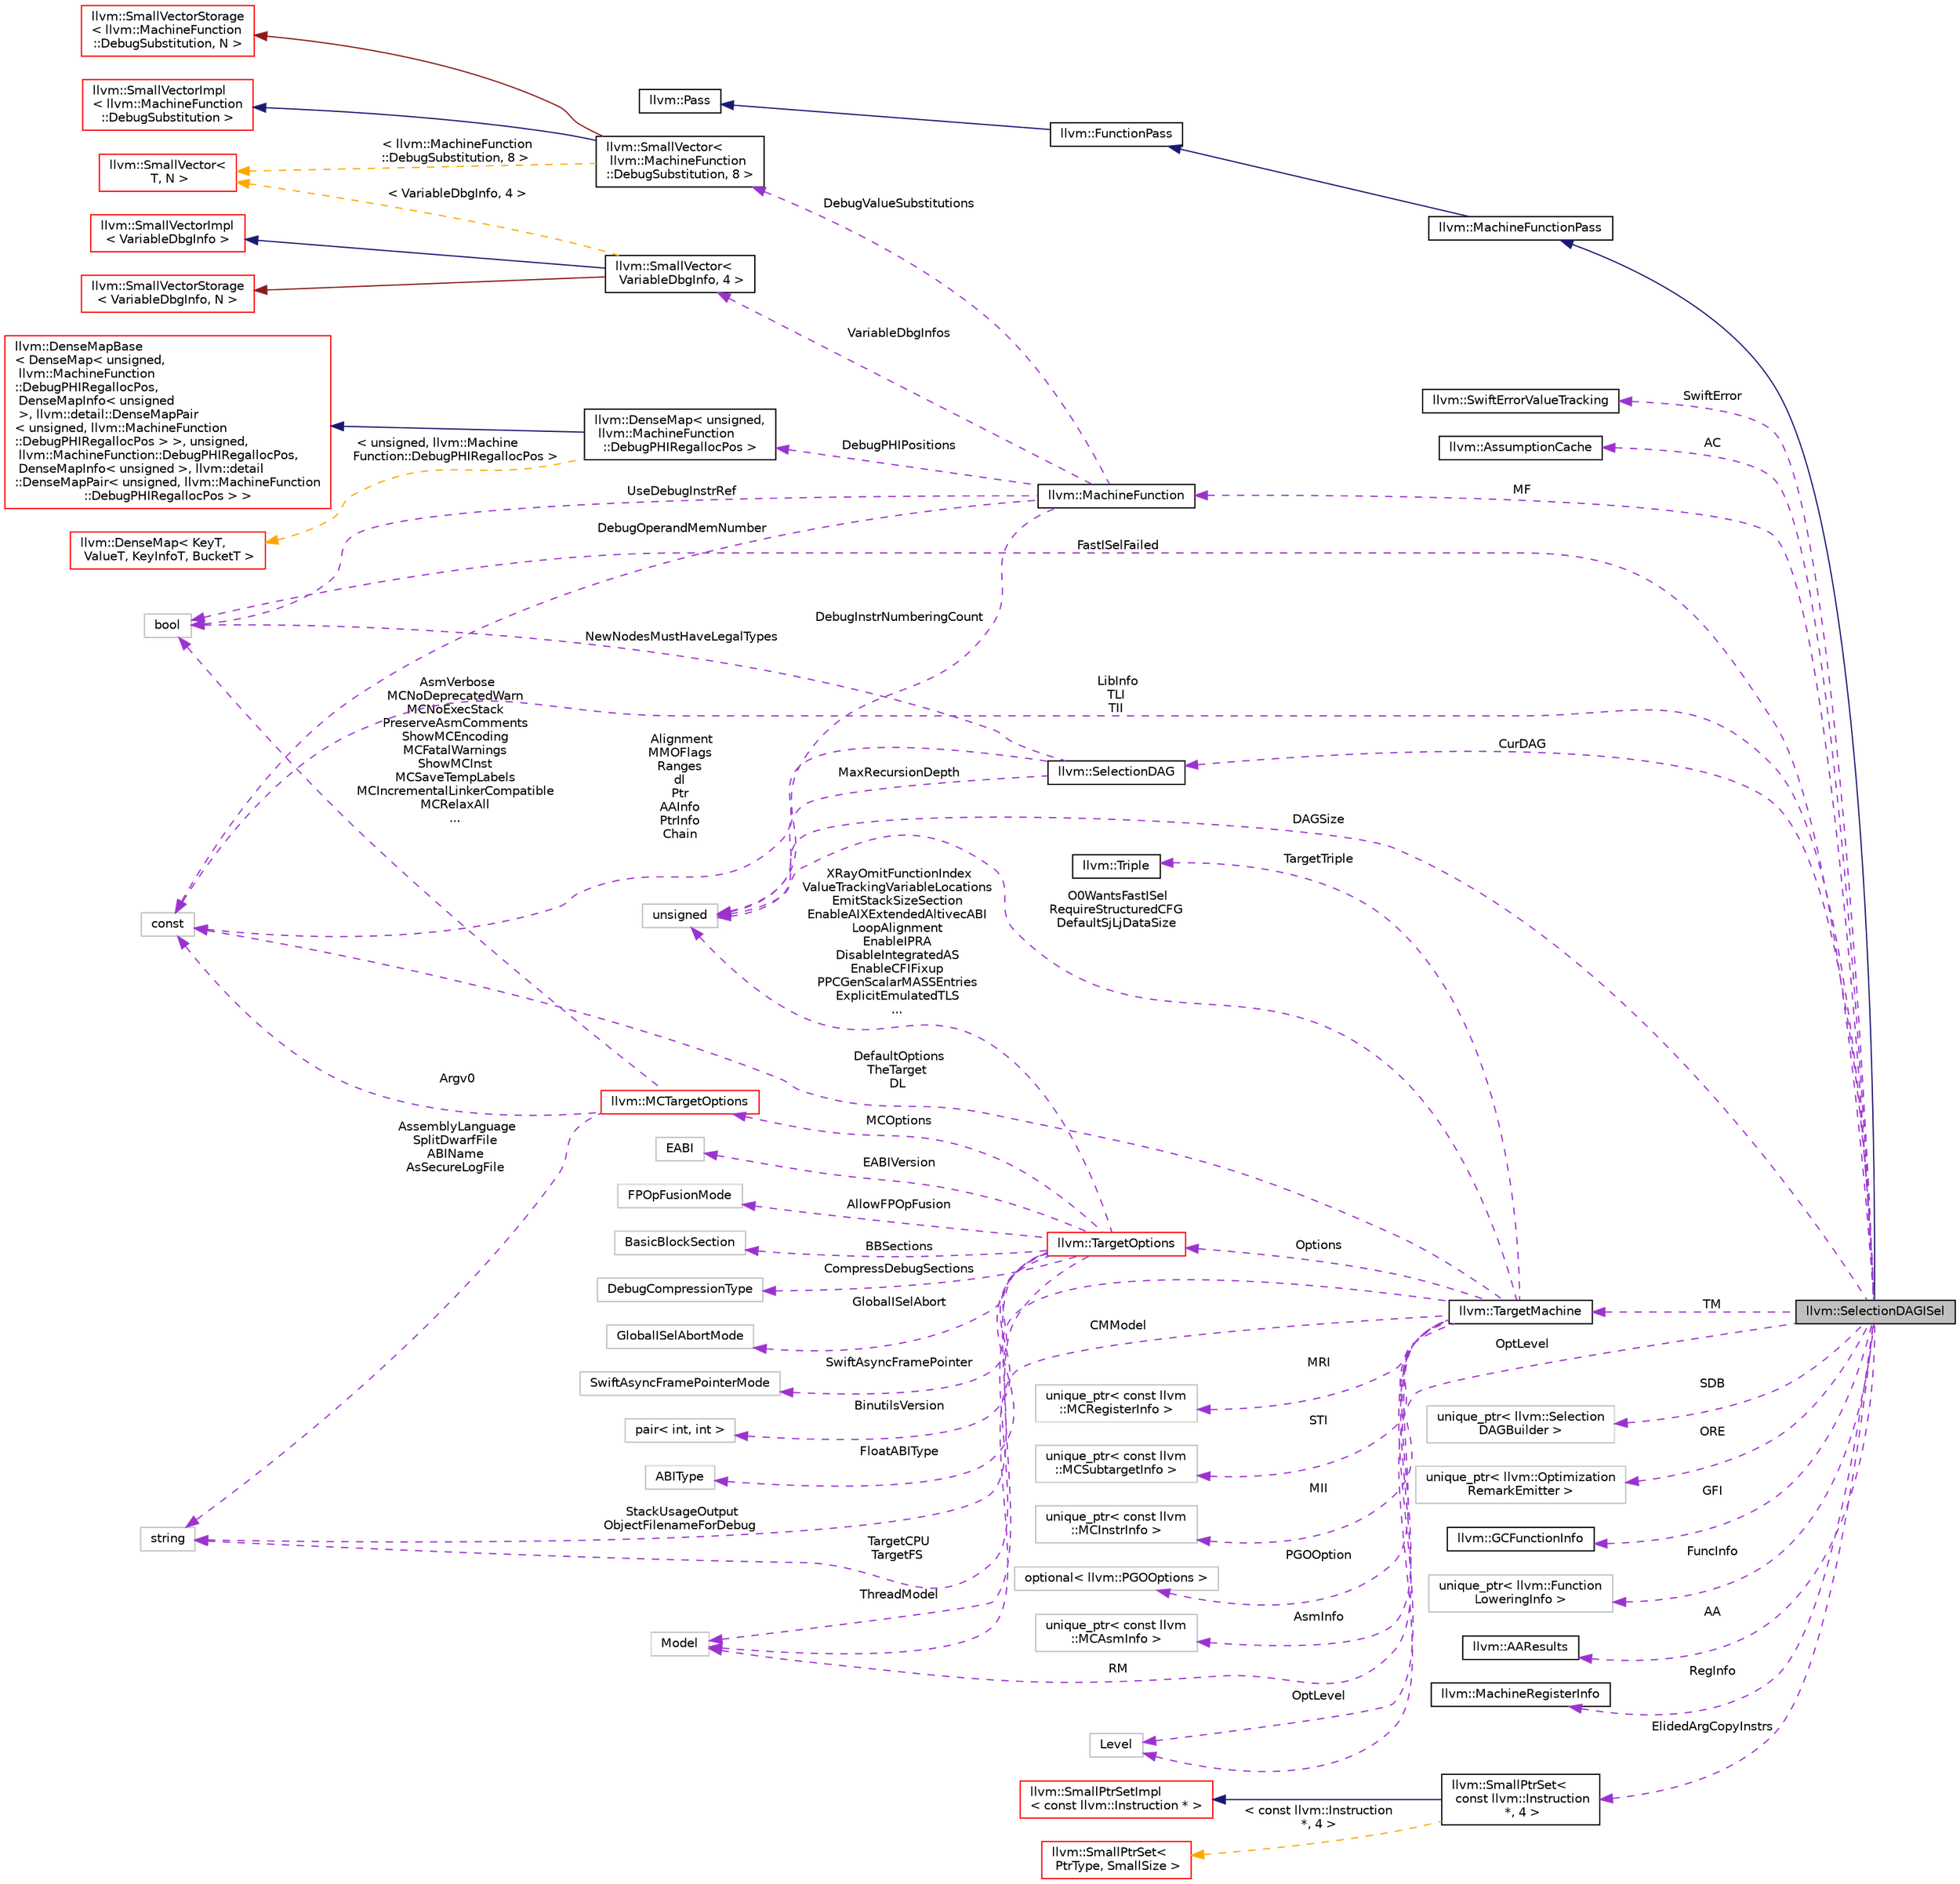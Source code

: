 digraph "llvm::SelectionDAGISel"
{
 // LATEX_PDF_SIZE
  bgcolor="transparent";
  edge [fontname="Helvetica",fontsize="10",labelfontname="Helvetica",labelfontsize="10"];
  node [fontname="Helvetica",fontsize="10",shape=record];
  rankdir="LR";
  Node1 [label="llvm::SelectionDAGISel",height=0.2,width=0.4,color="black", fillcolor="grey75", style="filled", fontcolor="black",tooltip="SelectionDAGISel - This is the common base class used for SelectionDAG-based pattern-matching instruc..."];
  Node2 -> Node1 [dir="back",color="midnightblue",fontsize="10",style="solid",fontname="Helvetica"];
  Node2 [label="llvm::MachineFunctionPass",height=0.2,width=0.4,color="black",URL="$classllvm_1_1MachineFunctionPass.html",tooltip="MachineFunctionPass - This class adapts the FunctionPass interface to allow convenient creation of pa..."];
  Node3 -> Node2 [dir="back",color="midnightblue",fontsize="10",style="solid",fontname="Helvetica"];
  Node3 [label="llvm::FunctionPass",height=0.2,width=0.4,color="black",URL="$classllvm_1_1FunctionPass.html",tooltip="FunctionPass class - This class is used to implement most global optimizations."];
  Node4 -> Node3 [dir="back",color="midnightblue",fontsize="10",style="solid",fontname="Helvetica"];
  Node4 [label="llvm::Pass",height=0.2,width=0.4,color="black",URL="$classllvm_1_1Pass.html",tooltip="Pass interface - Implemented by all 'passes'."];
  Node5 -> Node1 [dir="back",color="darkorchid3",fontsize="10",style="dashed",label=" SwiftError" ,fontname="Helvetica"];
  Node5 [label="llvm::SwiftErrorValueTracking",height=0.2,width=0.4,color="black",URL="$classllvm_1_1SwiftErrorValueTracking.html",tooltip=" "];
  Node6 -> Node1 [dir="back",color="darkorchid3",fontsize="10",style="dashed",label=" AC" ,fontname="Helvetica"];
  Node6 [label="llvm::AssumptionCache",height=0.2,width=0.4,color="black",URL="$classllvm_1_1AssumptionCache.html",tooltip="A cache of @llvm.assume calls within a function."];
  Node7 -> Node1 [dir="back",color="darkorchid3",fontsize="10",style="dashed",label=" MF" ,fontname="Helvetica"];
  Node7 [label="llvm::MachineFunction",height=0.2,width=0.4,color="black",URL="$classllvm_1_1MachineFunction.html",tooltip=" "];
  Node8 -> Node7 [dir="back",color="darkorchid3",fontsize="10",style="dashed",label=" DebugValueSubstitutions" ,fontname="Helvetica"];
  Node8 [label="llvm::SmallVector\<\l llvm::MachineFunction\l::DebugSubstitution, 8 \>",height=0.2,width=0.4,color="black",URL="$classllvm_1_1SmallVector.html",tooltip=" "];
  Node9 -> Node8 [dir="back",color="midnightblue",fontsize="10",style="solid",fontname="Helvetica"];
  Node9 [label="llvm::SmallVectorImpl\l\< llvm::MachineFunction\l::DebugSubstitution \>",height=0.2,width=0.4,color="red",URL="$classllvm_1_1SmallVectorImpl.html",tooltip=" "];
  Node11 -> Node8 [dir="back",color="firebrick4",fontsize="10",style="solid",fontname="Helvetica"];
  Node11 [label="llvm::SmallVectorStorage\l\< llvm::MachineFunction\l::DebugSubstitution, N \>",height=0.2,width=0.4,color="red",URL="$structllvm_1_1SmallVectorStorage.html",tooltip=" "];
  Node14 -> Node8 [dir="back",color="orange",fontsize="10",style="dashed",label=" \< llvm::MachineFunction\l::DebugSubstitution, 8 \>" ,fontname="Helvetica"];
  Node14 [label="llvm::SmallVector\<\l T, N \>",height=0.2,width=0.4,color="red",URL="$classllvm_1_1SmallVector.html",tooltip="This is a 'vector' (really, a variable-sized array), optimized for the case when the array is small."];
  Node16 -> Node7 [dir="back",color="darkorchid3",fontsize="10",style="dashed",label=" DebugPHIPositions" ,fontname="Helvetica"];
  Node16 [label="llvm::DenseMap\< unsigned,\l llvm::MachineFunction\l::DebugPHIRegallocPos \>",height=0.2,width=0.4,color="black",URL="$classllvm_1_1DenseMap.html",tooltip=" "];
  Node17 -> Node16 [dir="back",color="midnightblue",fontsize="10",style="solid",fontname="Helvetica"];
  Node17 [label="llvm::DenseMapBase\l\< DenseMap\< unsigned,\l llvm::MachineFunction\l::DebugPHIRegallocPos,\l DenseMapInfo\< unsigned\l \>, llvm::detail::DenseMapPair\l\< unsigned, llvm::MachineFunction\l::DebugPHIRegallocPos \> \>, unsigned,\l llvm::MachineFunction::DebugPHIRegallocPos,\l DenseMapInfo\< unsigned \>, llvm::detail\l::DenseMapPair\< unsigned, llvm::MachineFunction\l::DebugPHIRegallocPos \> \>",height=0.2,width=0.4,color="red",URL="$classllvm_1_1DenseMapBase.html",tooltip=" "];
  Node20 -> Node16 [dir="back",color="orange",fontsize="10",style="dashed",label=" \< unsigned, llvm::Machine\lFunction::DebugPHIRegallocPos \>" ,fontname="Helvetica"];
  Node20 [label="llvm::DenseMap\< KeyT,\l ValueT, KeyInfoT, BucketT \>",height=0.2,width=0.4,color="red",URL="$classllvm_1_1DenseMap.html",tooltip=" "];
  Node22 -> Node7 [dir="back",color="darkorchid3",fontsize="10",style="dashed",label=" UseDebugInstrRef" ,fontname="Helvetica"];
  Node22 [label="bool",height=0.2,width=0.4,color="grey75",tooltip=" "];
  Node23 -> Node7 [dir="back",color="darkorchid3",fontsize="10",style="dashed",label=" DebugOperandMemNumber" ,fontname="Helvetica"];
  Node23 [label="const",height=0.2,width=0.4,color="grey75",tooltip=" "];
  Node24 -> Node7 [dir="back",color="darkorchid3",fontsize="10",style="dashed",label=" DebugInstrNumberingCount" ,fontname="Helvetica"];
  Node24 [label="unsigned",height=0.2,width=0.4,color="grey75",tooltip=" "];
  Node25 -> Node7 [dir="back",color="darkorchid3",fontsize="10",style="dashed",label=" VariableDbgInfos" ,fontname="Helvetica"];
  Node25 [label="llvm::SmallVector\<\l VariableDbgInfo, 4 \>",height=0.2,width=0.4,color="black",URL="$classllvm_1_1SmallVector.html",tooltip=" "];
  Node26 -> Node25 [dir="back",color="midnightblue",fontsize="10",style="solid",fontname="Helvetica"];
  Node26 [label="llvm::SmallVectorImpl\l\< VariableDbgInfo \>",height=0.2,width=0.4,color="red",URL="$classllvm_1_1SmallVectorImpl.html",tooltip=" "];
  Node27 -> Node25 [dir="back",color="firebrick4",fontsize="10",style="solid",fontname="Helvetica"];
  Node27 [label="llvm::SmallVectorStorage\l\< VariableDbgInfo, N \>",height=0.2,width=0.4,color="red",URL="$structllvm_1_1SmallVectorStorage.html",tooltip=" "];
  Node14 -> Node25 [dir="back",color="orange",fontsize="10",style="dashed",label=" \< VariableDbgInfo, 4 \>" ,fontname="Helvetica"];
  Node28 -> Node1 [dir="back",color="darkorchid3",fontsize="10",style="dashed",label=" SDB" ,fontname="Helvetica"];
  Node28 [label="unique_ptr\< llvm::Selection\lDAGBuilder \>",height=0.2,width=0.4,color="grey75",tooltip=" "];
  Node29 -> Node1 [dir="back",color="darkorchid3",fontsize="10",style="dashed",label=" ORE" ,fontname="Helvetica"];
  Node29 [label="unique_ptr\< llvm::Optimization\lRemarkEmitter \>",height=0.2,width=0.4,color="grey75",tooltip=" "];
  Node30 -> Node1 [dir="back",color="darkorchid3",fontsize="10",style="dashed",label=" GFI" ,fontname="Helvetica"];
  Node30 [label="llvm::GCFunctionInfo",height=0.2,width=0.4,color="black",URL="$classllvm_1_1GCFunctionInfo.html",tooltip="Garbage collection metadata for a single function."];
  Node31 -> Node1 [dir="back",color="darkorchid3",fontsize="10",style="dashed",label=" CurDAG" ,fontname="Helvetica"];
  Node31 [label="llvm::SelectionDAG",height=0.2,width=0.4,color="black",URL="$classllvm_1_1SelectionDAG.html",tooltip="This is used to represent a portion of an LLVM function in a low-level Data Dependence DAG representa..."];
  Node22 -> Node31 [dir="back",color="darkorchid3",fontsize="10",style="dashed",label=" NewNodesMustHaveLegalTypes" ,fontname="Helvetica"];
  Node23 -> Node31 [dir="back",color="darkorchid3",fontsize="10",style="dashed",label=" Alignment\nMMOFlags\nRanges\ndl\nPtr\nAAInfo\nPtrInfo\nChain" ,fontname="Helvetica"];
  Node24 -> Node31 [dir="back",color="darkorchid3",fontsize="10",style="dashed",label=" MaxRecursionDepth" ,fontname="Helvetica"];
  Node32 -> Node1 [dir="back",color="darkorchid3",fontsize="10",style="dashed",label=" TM" ,fontname="Helvetica"];
  Node32 [label="llvm::TargetMachine",height=0.2,width=0.4,color="black",URL="$classllvm_1_1TargetMachine.html",tooltip="Primary interface to the complete machine description for the target machine."];
  Node33 -> Node32 [dir="back",color="darkorchid3",fontsize="10",style="dashed",label=" Options" ,fontname="Helvetica"];
  Node33 [label="llvm::TargetOptions",height=0.2,width=0.4,color="red",URL="$classllvm_1_1TargetOptions.html",tooltip=" "];
  Node34 -> Node33 [dir="back",color="darkorchid3",fontsize="10",style="dashed",label=" SwiftAsyncFramePointer" ,fontname="Helvetica"];
  Node34 [label="SwiftAsyncFramePointerMode",height=0.2,width=0.4,color="grey75",tooltip=" "];
  Node35 -> Node33 [dir="back",color="darkorchid3",fontsize="10",style="dashed",label=" BinutilsVersion" ,fontname="Helvetica"];
  Node35 [label="pair\< int, int \>",height=0.2,width=0.4,color="grey75",tooltip=" "];
  Node36 -> Node33 [dir="back",color="darkorchid3",fontsize="10",style="dashed",label=" FloatABIType" ,fontname="Helvetica"];
  Node36 [label="ABIType",height=0.2,width=0.4,color="grey75",tooltip=" "];
  Node37 -> Node33 [dir="back",color="darkorchid3",fontsize="10",style="dashed",label=" EABIVersion" ,fontname="Helvetica"];
  Node37 [label="EABI",height=0.2,width=0.4,color="grey75",tooltip=" "];
  Node38 -> Node33 [dir="back",color="darkorchid3",fontsize="10",style="dashed",label=" ThreadModel" ,fontname="Helvetica"];
  Node38 [label="Model",height=0.2,width=0.4,color="grey75",tooltip=" "];
  Node39 -> Node33 [dir="back",color="darkorchid3",fontsize="10",style="dashed",label=" AllowFPOpFusion" ,fontname="Helvetica"];
  Node39 [label="FPOpFusionMode",height=0.2,width=0.4,color="grey75",tooltip=" "];
  Node40 -> Node33 [dir="back",color="darkorchid3",fontsize="10",style="dashed",label=" BBSections" ,fontname="Helvetica"];
  Node40 [label="BasicBlockSection",height=0.2,width=0.4,color="grey75",tooltip=" "];
  Node41 -> Node33 [dir="back",color="darkorchid3",fontsize="10",style="dashed",label=" CompressDebugSections" ,fontname="Helvetica"];
  Node41 [label="DebugCompressionType",height=0.2,width=0.4,color="grey75",tooltip=" "];
  Node42 -> Node33 [dir="back",color="darkorchid3",fontsize="10",style="dashed",label=" MCOptions" ,fontname="Helvetica"];
  Node42 [label="llvm::MCTargetOptions",height=0.2,width=0.4,color="red",URL="$classllvm_1_1MCTargetOptions.html",tooltip=" "];
  Node49 -> Node42 [dir="back",color="darkorchid3",fontsize="10",style="dashed",label=" AssemblyLanguage\nSplitDwarfFile\nABIName\nAsSecureLogFile" ,fontname="Helvetica"];
  Node49 [label="string",height=0.2,width=0.4,color="grey75",tooltip=" "];
  Node22 -> Node42 [dir="back",color="darkorchid3",fontsize="10",style="dashed",label=" AsmVerbose\nMCNoDeprecatedWarn\nMCNoExecStack\nPreserveAsmComments\nShowMCEncoding\nMCFatalWarnings\nShowMCInst\nMCSaveTempLabels\nMCIncrementalLinkerCompatible\nMCRelaxAll\n..." ,fontname="Helvetica"];
  Node23 -> Node42 [dir="back",color="darkorchid3",fontsize="10",style="dashed",label=" Argv0" ,fontname="Helvetica"];
  Node50 -> Node33 [dir="back",color="darkorchid3",fontsize="10",style="dashed",label=" GlobalISelAbort" ,fontname="Helvetica"];
  Node50 [label="GlobalISelAbortMode",height=0.2,width=0.4,color="grey75",tooltip=" "];
  Node49 -> Node33 [dir="back",color="darkorchid3",fontsize="10",style="dashed",label=" StackUsageOutput\nObjectFilenameForDebug" ,fontname="Helvetica"];
  Node24 -> Node33 [dir="back",color="darkorchid3",fontsize="10",style="dashed",label=" XRayOmitFunctionIndex\nValueTrackingVariableLocations\nEmitStackSizeSection\nEnableAIXExtendedAltivecABI\nLoopAlignment\nEnableIPRA\nDisableIntegratedAS\nEnableCFIFixup\nPPCGenScalarMASSEntries\nExplicitEmulatedTLS\n..." ,fontname="Helvetica"];
  Node54 -> Node32 [dir="back",color="darkorchid3",fontsize="10",style="dashed",label=" MRI" ,fontname="Helvetica"];
  Node54 [label="unique_ptr\< const llvm\l::MCRegisterInfo \>",height=0.2,width=0.4,color="grey75",tooltip=" "];
  Node55 -> Node32 [dir="back",color="darkorchid3",fontsize="10",style="dashed",label=" STI" ,fontname="Helvetica"];
  Node55 [label="unique_ptr\< const llvm\l::MCSubtargetInfo \>",height=0.2,width=0.4,color="grey75",tooltip=" "];
  Node56 -> Node32 [dir="back",color="darkorchid3",fontsize="10",style="dashed",label=" MII" ,fontname="Helvetica"];
  Node56 [label="unique_ptr\< const llvm\l::MCInstrInfo \>",height=0.2,width=0.4,color="grey75",tooltip=" "];
  Node38 -> Node32 [dir="back",color="darkorchid3",fontsize="10",style="dashed",label=" RM" ,fontname="Helvetica"];
  Node57 -> Node32 [dir="back",color="darkorchid3",fontsize="10",style="dashed",label=" PGOOption" ,fontname="Helvetica"];
  Node57 [label="optional\< llvm::PGOOptions \>",height=0.2,width=0.4,color="grey75",tooltip=" "];
  Node58 -> Node32 [dir="back",color="darkorchid3",fontsize="10",style="dashed",label=" OptLevel" ,fontname="Helvetica"];
  Node58 [label="Level",height=0.2,width=0.4,color="grey75",tooltip=" "];
  Node49 -> Node32 [dir="back",color="darkorchid3",fontsize="10",style="dashed",label=" TargetCPU\nTargetFS" ,fontname="Helvetica"];
  Node59 -> Node32 [dir="back",color="darkorchid3",fontsize="10",style="dashed",label=" AsmInfo" ,fontname="Helvetica"];
  Node59 [label="unique_ptr\< const llvm\l::MCAsmInfo \>",height=0.2,width=0.4,color="grey75",tooltip=" "];
  Node38 -> Node32 [dir="back",color="darkorchid3",fontsize="10",style="dashed",label=" CMModel" ,fontname="Helvetica"];
  Node60 -> Node32 [dir="back",color="darkorchid3",fontsize="10",style="dashed",label=" TargetTriple" ,fontname="Helvetica"];
  Node60 [label="llvm::Triple",height=0.2,width=0.4,color="black",URL="$classllvm_1_1Triple.html",tooltip="Triple - Helper class for working with autoconf configuration names."];
  Node24 -> Node32 [dir="back",color="darkorchid3",fontsize="10",style="dashed",label=" O0WantsFastISel\nRequireStructuredCFG\nDefaultSjLjDataSize" ,fontname="Helvetica"];
  Node23 -> Node32 [dir="back",color="darkorchid3",fontsize="10",style="dashed",label=" DefaultOptions\nTheTarget\nDL" ,fontname="Helvetica"];
  Node61 -> Node1 [dir="back",color="darkorchid3",fontsize="10",style="dashed",label=" FuncInfo" ,fontname="Helvetica"];
  Node61 [label="unique_ptr\< llvm::Function\lLoweringInfo \>",height=0.2,width=0.4,color="grey75",tooltip=" "];
  Node62 -> Node1 [dir="back",color="darkorchid3",fontsize="10",style="dashed",label=" AA" ,fontname="Helvetica"];
  Node62 [label="llvm::AAResults",height=0.2,width=0.4,color="black",URL="$classllvm_1_1AAResults.html",tooltip=" "];
  Node58 -> Node1 [dir="back",color="darkorchid3",fontsize="10",style="dashed",label=" OptLevel" ,fontname="Helvetica"];
  Node22 -> Node1 [dir="back",color="darkorchid3",fontsize="10",style="dashed",label=" FastISelFailed" ,fontname="Helvetica"];
  Node63 -> Node1 [dir="back",color="darkorchid3",fontsize="10",style="dashed",label=" RegInfo" ,fontname="Helvetica"];
  Node63 [label="llvm::MachineRegisterInfo",height=0.2,width=0.4,color="black",URL="$classllvm_1_1MachineRegisterInfo.html",tooltip="MachineRegisterInfo - Keep track of information for virtual and physical registers,..."];
  Node64 -> Node1 [dir="back",color="darkorchid3",fontsize="10",style="dashed",label=" ElidedArgCopyInstrs" ,fontname="Helvetica"];
  Node64 [label="llvm::SmallPtrSet\<\l const llvm::Instruction\l *, 4 \>",height=0.2,width=0.4,color="black",URL="$classllvm_1_1SmallPtrSet.html",tooltip=" "];
  Node65 -> Node64 [dir="back",color="midnightblue",fontsize="10",style="solid",fontname="Helvetica"];
  Node65 [label="llvm::SmallPtrSetImpl\l\< const llvm::Instruction * \>",height=0.2,width=0.4,color="red",URL="$classllvm_1_1SmallPtrSetImpl.html",tooltip=" "];
  Node68 -> Node64 [dir="back",color="orange",fontsize="10",style="dashed",label=" \< const llvm::Instruction\l *, 4 \>" ,fontname="Helvetica"];
  Node68 [label="llvm::SmallPtrSet\<\l PtrType, SmallSize \>",height=0.2,width=0.4,color="red",URL="$classllvm_1_1SmallPtrSet.html",tooltip="SmallPtrSet - This class implements a set which is optimized for holding SmallSize or less elements."];
  Node24 -> Node1 [dir="back",color="darkorchid3",fontsize="10",style="dashed",label=" DAGSize" ,fontname="Helvetica"];
  Node23 -> Node1 [dir="back",color="darkorchid3",fontsize="10",style="dashed",label=" LibInfo\nTLI\nTII" ,fontname="Helvetica"];
}

